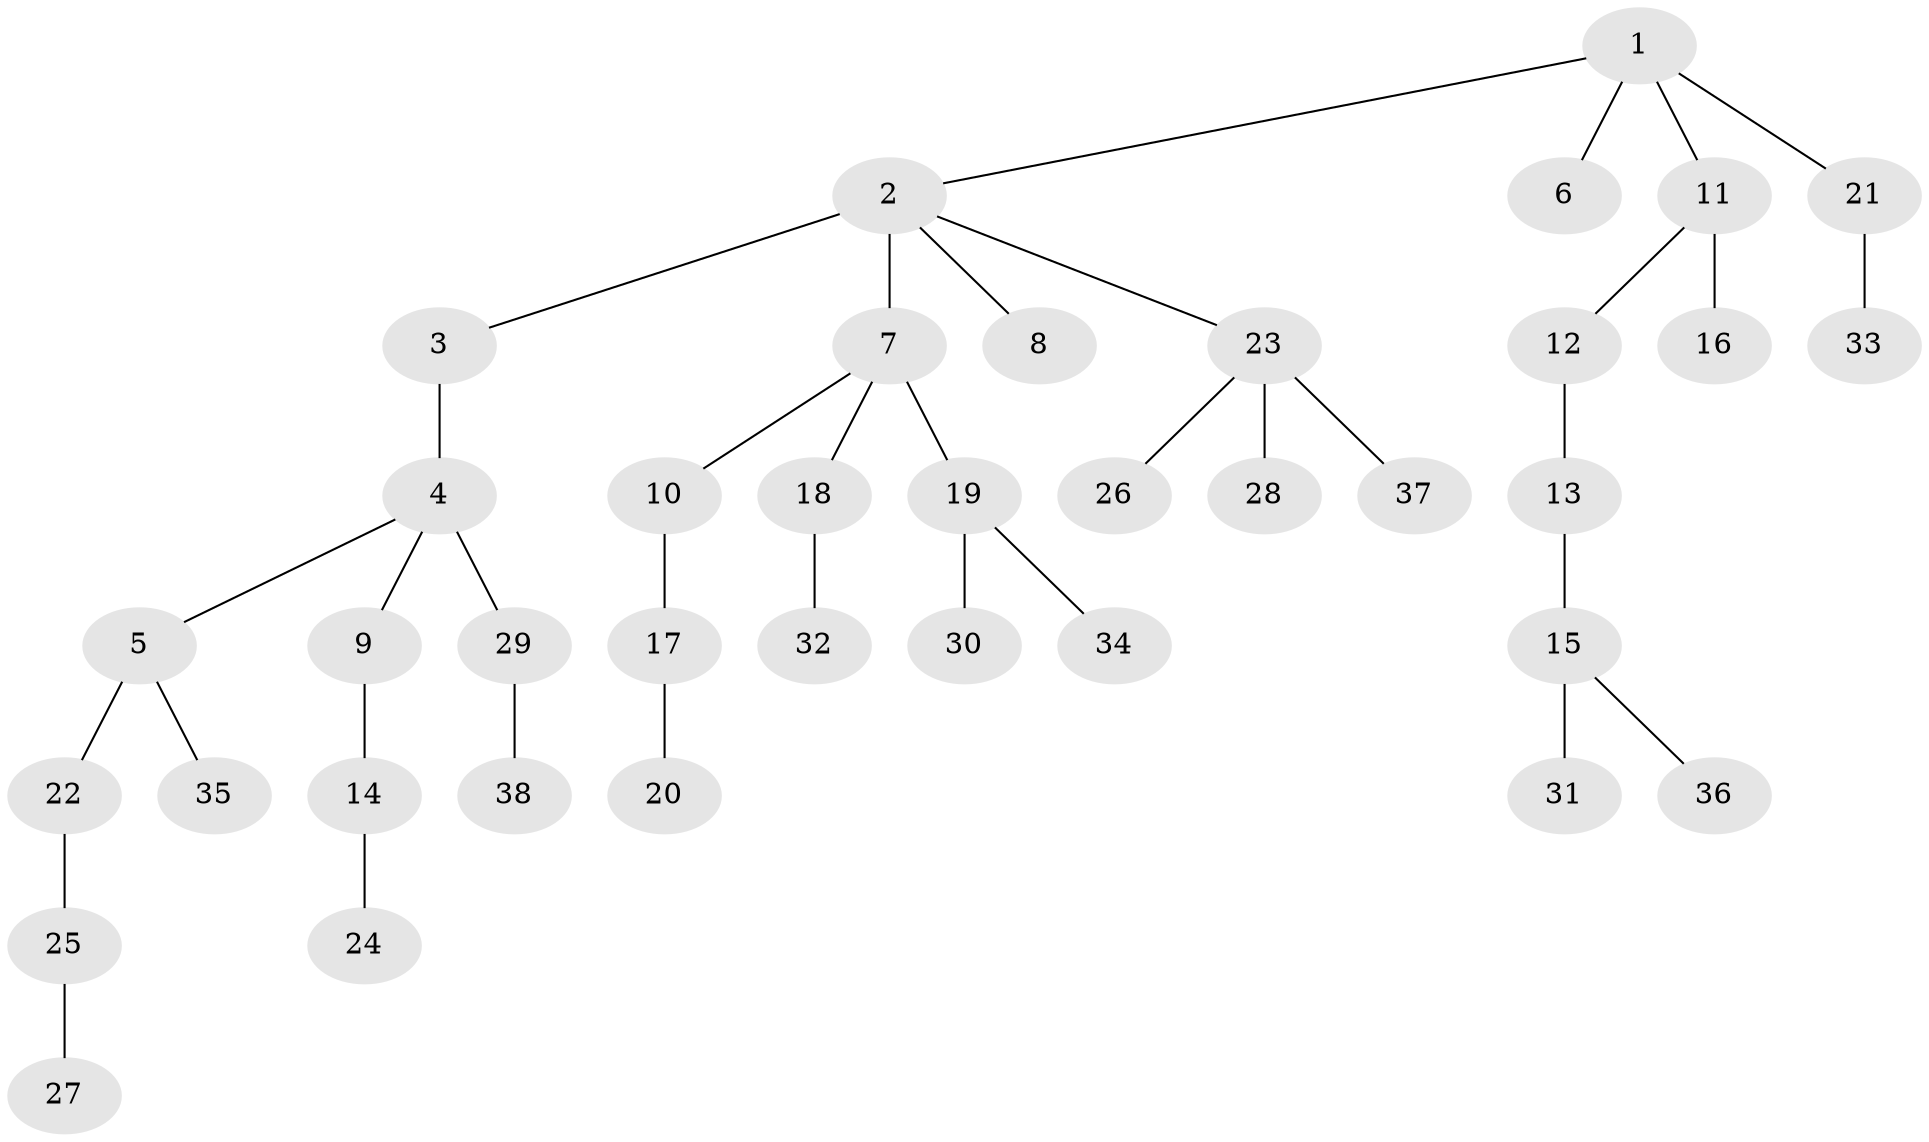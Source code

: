 // original degree distribution, {5: 0.02631578947368421, 8: 0.013157894736842105, 4: 0.07894736842105263, 3: 0.10526315789473684, 2: 0.2631578947368421, 1: 0.5, 6: 0.013157894736842105}
// Generated by graph-tools (version 1.1) at 2025/36/03/09/25 02:36:50]
// undirected, 38 vertices, 37 edges
graph export_dot {
graph [start="1"]
  node [color=gray90,style=filled];
  1;
  2;
  3;
  4;
  5;
  6;
  7;
  8;
  9;
  10;
  11;
  12;
  13;
  14;
  15;
  16;
  17;
  18;
  19;
  20;
  21;
  22;
  23;
  24;
  25;
  26;
  27;
  28;
  29;
  30;
  31;
  32;
  33;
  34;
  35;
  36;
  37;
  38;
  1 -- 2 [weight=1.0];
  1 -- 6 [weight=1.0];
  1 -- 11 [weight=1.0];
  1 -- 21 [weight=1.0];
  2 -- 3 [weight=1.0];
  2 -- 7 [weight=3.0];
  2 -- 8 [weight=1.0];
  2 -- 23 [weight=1.0];
  3 -- 4 [weight=2.0];
  4 -- 5 [weight=1.0];
  4 -- 9 [weight=1.0];
  4 -- 29 [weight=1.0];
  5 -- 22 [weight=2.0];
  5 -- 35 [weight=1.0];
  7 -- 10 [weight=1.0];
  7 -- 18 [weight=1.0];
  7 -- 19 [weight=1.0];
  9 -- 14 [weight=1.0];
  10 -- 17 [weight=1.0];
  11 -- 12 [weight=1.0];
  11 -- 16 [weight=3.0];
  12 -- 13 [weight=2.0];
  13 -- 15 [weight=1.0];
  14 -- 24 [weight=1.0];
  15 -- 31 [weight=3.0];
  15 -- 36 [weight=1.0];
  17 -- 20 [weight=1.0];
  18 -- 32 [weight=1.0];
  19 -- 30 [weight=1.0];
  19 -- 34 [weight=1.0];
  21 -- 33 [weight=1.0];
  22 -- 25 [weight=1.0];
  23 -- 26 [weight=1.0];
  23 -- 28 [weight=1.0];
  23 -- 37 [weight=1.0];
  25 -- 27 [weight=1.0];
  29 -- 38 [weight=1.0];
}

